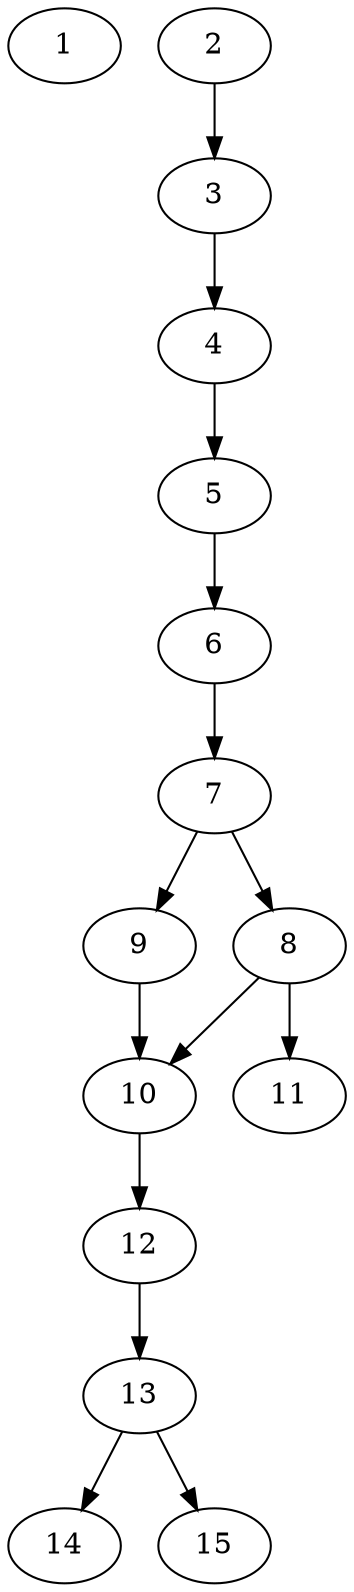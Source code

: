 // DAG automatically generated by daggen at Thu Oct  3 13:59:26 2019
// ./daggen --dot -n 15 --ccr 0.5 --fat 0.3 --regular 0.7 --density 0.6 --mindata 5242880 --maxdata 52428800 
digraph G {
  1 [size="53190656", alpha="0.19", expect_size="26595328"] 
  2 [size="53841920", alpha="0.07", expect_size="26920960"] 
  2 -> 3 [size ="26920960"]
  3 [size="52445184", alpha="0.06", expect_size="26222592"] 
  3 -> 4 [size ="26222592"]
  4 [size="68157440", alpha="0.09", expect_size="34078720"] 
  4 -> 5 [size ="34078720"]
  5 [size="37959680", alpha="0.13", expect_size="18979840"] 
  5 -> 6 [size ="18979840"]
  6 [size="30625792", alpha="0.15", expect_size="15312896"] 
  6 -> 7 [size ="15312896"]
  7 [size="104484864", alpha="0.05", expect_size="52242432"] 
  7 -> 8 [size ="52242432"]
  7 -> 9 [size ="52242432"]
  8 [size="48234496", alpha="0.15", expect_size="24117248"] 
  8 -> 10 [size ="24117248"]
  8 -> 11 [size ="24117248"]
  9 [size="70033408", alpha="0.11", expect_size="35016704"] 
  9 -> 10 [size ="35016704"]
  10 [size="49934336", alpha="0.01", expect_size="24967168"] 
  10 -> 12 [size ="24967168"]
  11 [size="16750592", alpha="0.15", expect_size="8375296"] 
  12 [size="12748800", alpha="0.15", expect_size="6374400"] 
  12 -> 13 [size ="6374400"]
  13 [size="46317568", alpha="0.20", expect_size="23158784"] 
  13 -> 14 [size ="23158784"]
  13 -> 15 [size ="23158784"]
  14 [size="74321920", alpha="0.07", expect_size="37160960"] 
  15 [size="23218176", alpha="0.06", expect_size="11609088"] 
}

